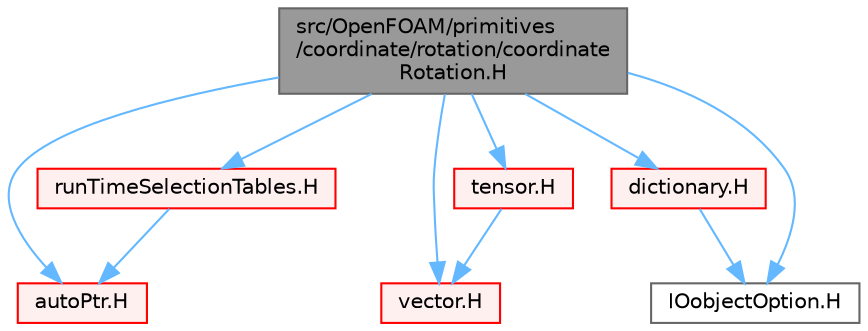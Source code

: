 digraph "src/OpenFOAM/primitives/coordinate/rotation/coordinateRotation.H"
{
 // LATEX_PDF_SIZE
  bgcolor="transparent";
  edge [fontname=Helvetica,fontsize=10,labelfontname=Helvetica,labelfontsize=10];
  node [fontname=Helvetica,fontsize=10,shape=box,height=0.2,width=0.4];
  Node1 [id="Node000001",label="src/OpenFOAM/primitives\l/coordinate/rotation/coordinate\lRotation.H",height=0.2,width=0.4,color="gray40", fillcolor="grey60", style="filled", fontcolor="black",tooltip=" "];
  Node1 -> Node2 [id="edge1_Node000001_Node000002",color="steelblue1",style="solid",tooltip=" "];
  Node2 [id="Node000002",label="autoPtr.H",height=0.2,width=0.4,color="red", fillcolor="#FFF0F0", style="filled",URL="$autoPtr_8H.html",tooltip=" "];
  Node1 -> Node72 [id="edge2_Node000001_Node000072",color="steelblue1",style="solid",tooltip=" "];
  Node72 [id="Node000072",label="vector.H",height=0.2,width=0.4,color="red", fillcolor="#FFF0F0", style="filled",URL="$vector_8H.html",tooltip=" "];
  Node1 -> Node82 [id="edge3_Node000001_Node000082",color="steelblue1",style="solid",tooltip=" "];
  Node82 [id="Node000082",label="tensor.H",height=0.2,width=0.4,color="red", fillcolor="#FFF0F0", style="filled",URL="$tensor_8H.html",tooltip=" "];
  Node82 -> Node72 [id="edge4_Node000082_Node000072",color="steelblue1",style="solid",tooltip=" "];
  Node1 -> Node97 [id="edge5_Node000001_Node000097",color="steelblue1",style="solid",tooltip=" "];
  Node97 [id="Node000097",label="dictionary.H",height=0.2,width=0.4,color="red", fillcolor="#FFF0F0", style="filled",URL="$dictionary_8H.html",tooltip=" "];
  Node97 -> Node153 [id="edge6_Node000097_Node000153",color="steelblue1",style="solid",tooltip=" "];
  Node153 [id="Node000153",label="IOobjectOption.H",height=0.2,width=0.4,color="grey40", fillcolor="white", style="filled",URL="$IOobjectOption_8H.html",tooltip=" "];
  Node1 -> Node153 [id="edge7_Node000001_Node000153",color="steelblue1",style="solid",tooltip=" "];
  Node1 -> Node116 [id="edge8_Node000001_Node000116",color="steelblue1",style="solid",tooltip=" "];
  Node116 [id="Node000116",label="runTimeSelectionTables.H",height=0.2,width=0.4,color="red", fillcolor="#FFF0F0", style="filled",URL="$runTimeSelectionTables_8H.html",tooltip="Macros to ease declaration of run-time selection tables."];
  Node116 -> Node2 [id="edge9_Node000116_Node000002",color="steelblue1",style="solid",tooltip=" "];
}
